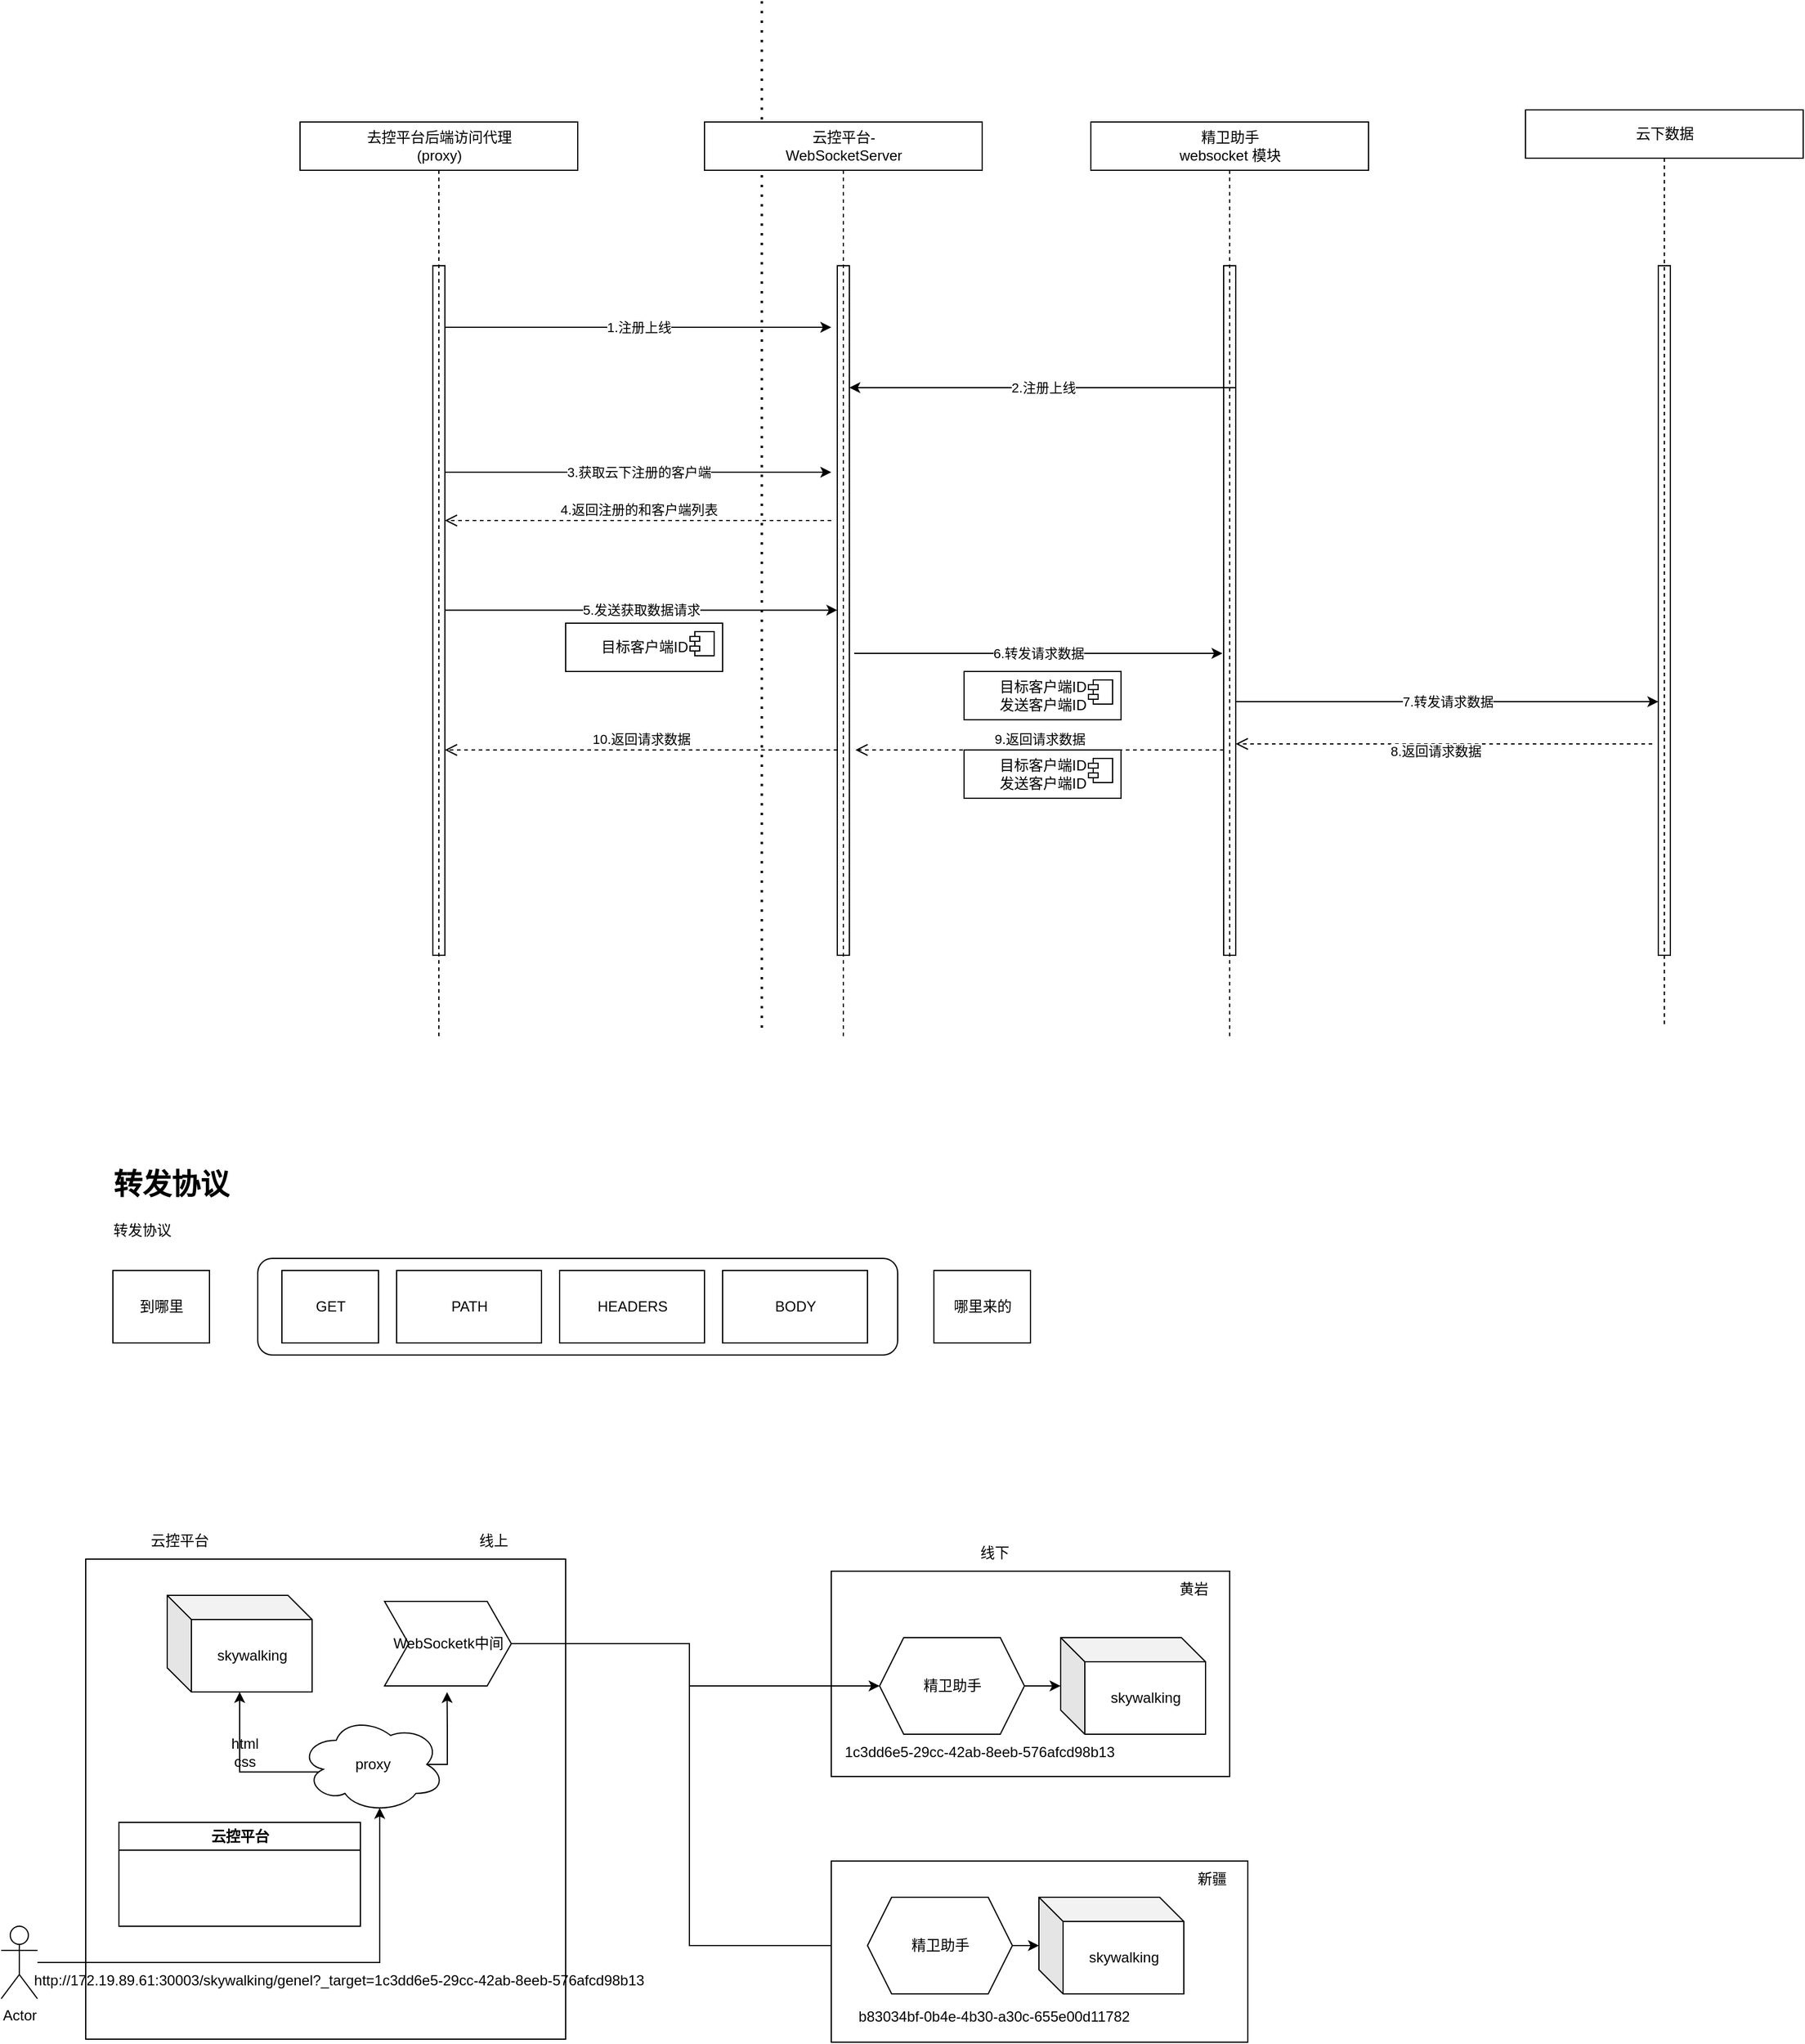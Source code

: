 <mxfile version="22.0.4" type="github">
  <diagram name="第 1 页" id="WVetOxo7rWprdEWdv1dO">
    <mxGraphModel dx="1754" dy="826" grid="1" gridSize="10" guides="1" tooltips="1" connect="1" arrows="1" fold="1" page="1" pageScale="1" pageWidth="827" pageHeight="1169" math="0" shadow="0">
      <root>
        <mxCell id="0" />
        <mxCell id="1" parent="0" />
        <mxCell id="wzpFAZ2yNTVjerZHF5mi-19" value="" style="rounded=0;whiteSpace=wrap;html=1;" parent="1" vertex="1">
          <mxGeometry x="777.5" y="1330" width="330" height="170" as="geometry" />
        </mxCell>
        <mxCell id="Lqw1DMnqhsxvav5ZPbax-16" value="" style="rounded=1;whiteSpace=wrap;html=1;" parent="1" vertex="1">
          <mxGeometry x="302.5" y="1071" width="530" height="80" as="geometry" />
        </mxCell>
        <mxCell id="MNkrM5vl-jbfUFuz_sfn-18" value="" style="html=1;points=[[0,0,0,0,5],[0,1,0,0,-5],[1,0,0,0,5],[1,1,0,0,-5]];perimeter=orthogonalPerimeter;outlineConnect=0;targetShapes=umlLifeline;portConstraint=eastwest;newEdgeStyle={&quot;curved&quot;:0,&quot;rounded&quot;:0};" parent="1" vertex="1">
          <mxGeometry x="447.5" y="249" width="10" height="571" as="geometry" />
        </mxCell>
        <mxCell id="MNkrM5vl-jbfUFuz_sfn-19" value="" style="html=1;points=[[0,0,0,0,5],[0,1,0,0,-5],[1,0,0,0,5],[1,1,0,0,-5]];perimeter=orthogonalPerimeter;outlineConnect=0;targetShapes=umlLifeline;portConstraint=eastwest;newEdgeStyle={&quot;curved&quot;:0,&quot;rounded&quot;:0};" parent="1" vertex="1">
          <mxGeometry x="782.5" y="249" width="10" height="571" as="geometry" />
        </mxCell>
        <mxCell id="MNkrM5vl-jbfUFuz_sfn-20" value="" style="html=1;points=[[0,0,0,0,5],[0,1,0,0,-5],[1,0,0,0,5],[1,1,0,0,-5]];perimeter=orthogonalPerimeter;outlineConnect=0;targetShapes=umlLifeline;portConstraint=eastwest;newEdgeStyle={&quot;curved&quot;:0,&quot;rounded&quot;:0};" parent="1" vertex="1">
          <mxGeometry x="1102.5" y="249" width="10" height="571" as="geometry" />
        </mxCell>
        <mxCell id="MNkrM5vl-jbfUFuz_sfn-21" value="" style="html=1;points=[[0,0,0,0,5],[0,1,0,0,-5],[1,0,0,0,5],[1,1,0,0,-5]];perimeter=orthogonalPerimeter;outlineConnect=0;targetShapes=umlLifeline;portConstraint=eastwest;newEdgeStyle={&quot;curved&quot;:0,&quot;rounded&quot;:0};" parent="1" vertex="1">
          <mxGeometry x="1462.5" y="249" width="10" height="571" as="geometry" />
        </mxCell>
        <mxCell id="MNkrM5vl-jbfUFuz_sfn-22" value="" style="endArrow=classic;html=1;rounded=0;" parent="1" edge="1">
          <mxGeometry relative="1" as="geometry">
            <mxPoint x="457.5" y="300" as="sourcePoint" />
            <mxPoint x="777.5" y="300" as="targetPoint" />
          </mxGeometry>
        </mxCell>
        <mxCell id="MNkrM5vl-jbfUFuz_sfn-23" value="1.注册上线" style="edgeLabel;resizable=0;html=1;align=center;verticalAlign=middle;" parent="MNkrM5vl-jbfUFuz_sfn-22" connectable="0" vertex="1">
          <mxGeometry relative="1" as="geometry" />
        </mxCell>
        <mxCell id="MNkrM5vl-jbfUFuz_sfn-26" value="" style="endArrow=classic;html=1;rounded=0;" parent="1" target="MNkrM5vl-jbfUFuz_sfn-19" edge="1">
          <mxGeometry relative="1" as="geometry">
            <mxPoint x="1112.5" y="350" as="sourcePoint" />
            <mxPoint x="1432.5" y="350" as="targetPoint" />
          </mxGeometry>
        </mxCell>
        <mxCell id="MNkrM5vl-jbfUFuz_sfn-27" value="2.注册上线" style="edgeLabel;resizable=0;html=1;align=center;verticalAlign=middle;" parent="MNkrM5vl-jbfUFuz_sfn-26" connectable="0" vertex="1">
          <mxGeometry relative="1" as="geometry" />
        </mxCell>
        <mxCell id="MNkrM5vl-jbfUFuz_sfn-28" value="" style="endArrow=none;dashed=1;html=1;dashPattern=1 3;strokeWidth=2;rounded=0;" parent="1" edge="1">
          <mxGeometry width="50" height="50" relative="1" as="geometry">
            <mxPoint x="720" y="880" as="sourcePoint" />
            <mxPoint x="720" y="30" as="targetPoint" />
          </mxGeometry>
        </mxCell>
        <mxCell id="MNkrM5vl-jbfUFuz_sfn-29" value="" style="endArrow=classic;html=1;rounded=0;" parent="1" edge="1">
          <mxGeometry relative="1" as="geometry">
            <mxPoint x="457.5" y="420" as="sourcePoint" />
            <mxPoint x="777.5" y="420" as="targetPoint" />
          </mxGeometry>
        </mxCell>
        <mxCell id="MNkrM5vl-jbfUFuz_sfn-30" value="3.获取云下注册的客户端" style="edgeLabel;resizable=0;html=1;align=center;verticalAlign=middle;" parent="MNkrM5vl-jbfUFuz_sfn-29" connectable="0" vertex="1">
          <mxGeometry relative="1" as="geometry" />
        </mxCell>
        <mxCell id="MNkrM5vl-jbfUFuz_sfn-32" value="4.返回注册的和客户端列表" style="html=1;verticalAlign=bottom;endArrow=open;dashed=1;endSize=8;curved=0;rounded=0;" parent="1" edge="1">
          <mxGeometry relative="1" as="geometry">
            <mxPoint x="777.5" y="460" as="sourcePoint" />
            <mxPoint x="457.5" y="460" as="targetPoint" />
          </mxGeometry>
        </mxCell>
        <mxCell id="MNkrM5vl-jbfUFuz_sfn-34" value="" style="endArrow=classic;html=1;rounded=0;" parent="1" source="MNkrM5vl-jbfUFuz_sfn-18" edge="1">
          <mxGeometry relative="1" as="geometry">
            <mxPoint x="462.5" y="534.21" as="sourcePoint" />
            <mxPoint x="782.5" y="534.21" as="targetPoint" />
          </mxGeometry>
        </mxCell>
        <mxCell id="MNkrM5vl-jbfUFuz_sfn-35" value="5.发送获取数据请求" style="edgeLabel;resizable=0;html=1;align=center;verticalAlign=middle;" parent="MNkrM5vl-jbfUFuz_sfn-34" connectable="0" vertex="1">
          <mxGeometry relative="1" as="geometry" />
        </mxCell>
        <mxCell id="MNkrM5vl-jbfUFuz_sfn-38" value="目标客户端ID" style="html=1;dropTarget=0;whiteSpace=wrap;" parent="1" vertex="1">
          <mxGeometry x="557.5" y="545" width="130" height="40" as="geometry" />
        </mxCell>
        <mxCell id="MNkrM5vl-jbfUFuz_sfn-39" value="" style="shape=module;jettyWidth=8;jettyHeight=4;" parent="MNkrM5vl-jbfUFuz_sfn-38" vertex="1">
          <mxGeometry x="1" width="20" height="20" relative="1" as="geometry">
            <mxPoint x="-27" y="7" as="offset" />
          </mxGeometry>
        </mxCell>
        <mxCell id="MNkrM5vl-jbfUFuz_sfn-40" value="" style="endArrow=classic;html=1;rounded=0;" parent="1" edge="1">
          <mxGeometry relative="1" as="geometry">
            <mxPoint x="796.5" y="570" as="sourcePoint" />
            <mxPoint x="1101.5" y="570" as="targetPoint" />
          </mxGeometry>
        </mxCell>
        <mxCell id="MNkrM5vl-jbfUFuz_sfn-41" value="6.转发请求数据" style="edgeLabel;resizable=0;html=1;align=center;verticalAlign=middle;" parent="MNkrM5vl-jbfUFuz_sfn-40" connectable="0" vertex="1">
          <mxGeometry relative="1" as="geometry" />
        </mxCell>
        <mxCell id="MNkrM5vl-jbfUFuz_sfn-42" value="目标客户端ID&lt;br&gt;发送客户端ID" style="html=1;dropTarget=0;whiteSpace=wrap;" parent="1" vertex="1">
          <mxGeometry x="887.5" y="585" width="130" height="40" as="geometry" />
        </mxCell>
        <mxCell id="MNkrM5vl-jbfUFuz_sfn-43" value="" style="shape=module;jettyWidth=8;jettyHeight=4;" parent="MNkrM5vl-jbfUFuz_sfn-42" vertex="1">
          <mxGeometry x="1" width="20" height="20" relative="1" as="geometry">
            <mxPoint x="-27" y="7" as="offset" />
          </mxGeometry>
        </mxCell>
        <mxCell id="MNkrM5vl-jbfUFuz_sfn-44" value="" style="endArrow=classic;html=1;rounded=0;" parent="1" target="MNkrM5vl-jbfUFuz_sfn-21" edge="1">
          <mxGeometry relative="1" as="geometry">
            <mxPoint x="1112.5" y="610" as="sourcePoint" />
            <mxPoint x="1417.5" y="610" as="targetPoint" />
          </mxGeometry>
        </mxCell>
        <mxCell id="MNkrM5vl-jbfUFuz_sfn-45" value="7.转发请求数据" style="edgeLabel;resizable=0;html=1;align=center;verticalAlign=middle;" parent="MNkrM5vl-jbfUFuz_sfn-44" connectable="0" vertex="1">
          <mxGeometry relative="1" as="geometry" />
        </mxCell>
        <mxCell id="MNkrM5vl-jbfUFuz_sfn-46" value="目标客户端ID&lt;br&gt;发送客户端ID" style="html=1;dropTarget=0;whiteSpace=wrap;" parent="1" vertex="1">
          <mxGeometry x="887.5" y="650" width="130" height="40" as="geometry" />
        </mxCell>
        <mxCell id="MNkrM5vl-jbfUFuz_sfn-47" value="" style="shape=module;jettyWidth=8;jettyHeight=4;" parent="MNkrM5vl-jbfUFuz_sfn-46" vertex="1">
          <mxGeometry x="1" width="20" height="20" relative="1" as="geometry">
            <mxPoint x="-27" y="7" as="offset" />
          </mxGeometry>
        </mxCell>
        <mxCell id="MNkrM5vl-jbfUFuz_sfn-50" value="8.返回请求数据" style="html=1;verticalAlign=bottom;endArrow=open;dashed=1;endSize=8;curved=0;rounded=0;" parent="1" edge="1">
          <mxGeometry x="0.043" y="15" relative="1" as="geometry">
            <mxPoint x="1457.5" y="645" as="sourcePoint" />
            <mxPoint x="1112.5" y="645.0" as="targetPoint" />
            <mxPoint as="offset" />
          </mxGeometry>
        </mxCell>
        <mxCell id="MNkrM5vl-jbfUFuz_sfn-51" value="9.返回请求数据" style="html=1;verticalAlign=bottom;endArrow=open;dashed=1;endSize=8;curved=0;rounded=0;" parent="1" edge="1">
          <mxGeometry relative="1" as="geometry">
            <mxPoint x="1102.5" y="650" as="sourcePoint" />
            <mxPoint x="797.5" y="650" as="targetPoint" />
          </mxGeometry>
        </mxCell>
        <mxCell id="MNkrM5vl-jbfUFuz_sfn-52" value="10.返回请求数据" style="html=1;verticalAlign=bottom;endArrow=open;dashed=1;endSize=8;curved=0;rounded=0;" parent="1" edge="1">
          <mxGeometry relative="1" as="geometry">
            <mxPoint x="782.5" y="650" as="sourcePoint" />
            <mxPoint x="457.5" y="650.0" as="targetPoint" />
          </mxGeometry>
        </mxCell>
        <mxCell id="MNkrM5vl-jbfUFuz_sfn-54" value="去控平台后端访问代理&lt;br&gt;(proxy)" style="shape=umlLifeline;perimeter=lifelinePerimeter;whiteSpace=wrap;html=1;container=1;dropTarget=0;collapsible=0;recursiveResize=0;outlineConnect=0;portConstraint=eastwest;newEdgeStyle={&quot;curved&quot;:0,&quot;rounded&quot;:0};" parent="1" vertex="1">
          <mxGeometry x="337.5" y="130" width="230" height="760" as="geometry" />
        </mxCell>
        <mxCell id="MNkrM5vl-jbfUFuz_sfn-55" value="云控平台-&lt;br style=&quot;border-color: var(--border-color);&quot;&gt;WebSocketServer" style="shape=umlLifeline;perimeter=lifelinePerimeter;whiteSpace=wrap;html=1;container=1;dropTarget=0;collapsible=0;recursiveResize=0;outlineConnect=0;portConstraint=eastwest;newEdgeStyle={&quot;curved&quot;:0,&quot;rounded&quot;:0};" parent="1" vertex="1">
          <mxGeometry x="672.5" y="130" width="230" height="760" as="geometry" />
        </mxCell>
        <mxCell id="MNkrM5vl-jbfUFuz_sfn-56" value="精卫助手&lt;br style=&quot;border-color: var(--border-color);&quot;&gt;websocket&amp;nbsp;模块" style="shape=umlLifeline;perimeter=lifelinePerimeter;whiteSpace=wrap;html=1;container=1;dropTarget=0;collapsible=0;recursiveResize=0;outlineConnect=0;portConstraint=eastwest;newEdgeStyle={&quot;curved&quot;:0,&quot;rounded&quot;:0};" parent="1" vertex="1">
          <mxGeometry x="992.5" y="130" width="230" height="760" as="geometry" />
        </mxCell>
        <mxCell id="MNkrM5vl-jbfUFuz_sfn-57" value="云下数据" style="shape=umlLifeline;perimeter=lifelinePerimeter;whiteSpace=wrap;html=1;container=1;dropTarget=0;collapsible=0;recursiveResize=0;outlineConnect=0;portConstraint=eastwest;newEdgeStyle={&quot;curved&quot;:0,&quot;rounded&quot;:0};" parent="1" vertex="1">
          <mxGeometry x="1352.5" y="120" width="230" height="760" as="geometry" />
        </mxCell>
        <mxCell id="Lqw1DMnqhsxvav5ZPbax-1" value="GET" style="rounded=0;whiteSpace=wrap;html=1;" parent="1" vertex="1">
          <mxGeometry x="322.5" y="1081" width="80" height="60" as="geometry" />
        </mxCell>
        <mxCell id="Lqw1DMnqhsxvav5ZPbax-3" value="PATH" style="rounded=0;whiteSpace=wrap;html=1;" parent="1" vertex="1">
          <mxGeometry x="417.5" y="1081" width="120" height="60" as="geometry" />
        </mxCell>
        <mxCell id="Lqw1DMnqhsxvav5ZPbax-4" value="HEADERS" style="rounded=0;whiteSpace=wrap;html=1;" parent="1" vertex="1">
          <mxGeometry x="552.5" y="1081" width="120" height="60" as="geometry" />
        </mxCell>
        <mxCell id="Lqw1DMnqhsxvav5ZPbax-5" value="BODY" style="rounded=0;whiteSpace=wrap;html=1;" parent="1" vertex="1">
          <mxGeometry x="687.5" y="1081" width="120" height="60" as="geometry" />
        </mxCell>
        <mxCell id="Lqw1DMnqhsxvav5ZPbax-6" value="到哪里" style="rounded=0;whiteSpace=wrap;html=1;" parent="1" vertex="1">
          <mxGeometry x="182.5" y="1081" width="80" height="60" as="geometry" />
        </mxCell>
        <mxCell id="Lqw1DMnqhsxvav5ZPbax-7" value="哪里来的" style="rounded=0;whiteSpace=wrap;html=1;" parent="1" vertex="1">
          <mxGeometry x="862.5" y="1081" width="80" height="60" as="geometry" />
        </mxCell>
        <mxCell id="Lqw1DMnqhsxvav5ZPbax-17" value="&lt;h1&gt;转发协议&lt;/h1&gt;&lt;p&gt;转发协议&lt;/p&gt;" style="text;html=1;strokeColor=none;fillColor=none;spacing=5;spacingTop=-20;whiteSpace=wrap;overflow=hidden;rounded=0;" parent="1" vertex="1">
          <mxGeometry x="177.5" y="990" width="190" height="70" as="geometry" />
        </mxCell>
        <mxCell id="wzpFAZ2yNTVjerZHF5mi-1" value="" style="whiteSpace=wrap;html=1;aspect=fixed;" parent="1" vertex="1">
          <mxGeometry x="160" y="1320" width="397.5" height="397.5" as="geometry" />
        </mxCell>
        <mxCell id="wzpFAZ2yNTVjerZHF5mi-2" value="skywalking" style="shape=cube;whiteSpace=wrap;html=1;boundedLbl=1;backgroundOutline=1;darkOpacity=0.05;darkOpacity2=0.1;" parent="1" vertex="1">
          <mxGeometry x="227.5" y="1350" width="120" height="80" as="geometry" />
        </mxCell>
        <mxCell id="wzpFAZ2yNTVjerZHF5mi-10" style="edgeStyle=orthogonalEdgeStyle;rounded=0;orthogonalLoop=1;jettySize=auto;html=1;exitX=0.172;exitY=0.578;exitDx=0;exitDy=0;exitPerimeter=0;" parent="1" source="wzpFAZ2yNTVjerZHF5mi-3" target="wzpFAZ2yNTVjerZHF5mi-2" edge="1">
          <mxGeometry relative="1" as="geometry">
            <Array as="points">
              <mxPoint x="287.5" y="1496" />
            </Array>
          </mxGeometry>
        </mxCell>
        <mxCell id="wzpFAZ2yNTVjerZHF5mi-13" style="edgeStyle=orthogonalEdgeStyle;rounded=0;orthogonalLoop=1;jettySize=auto;html=1;entryX=0.493;entryY=1.073;entryDx=0;entryDy=0;entryPerimeter=0;exitX=0.875;exitY=0.5;exitDx=0;exitDy=0;exitPerimeter=0;" parent="1" source="wzpFAZ2yNTVjerZHF5mi-3" target="wzpFAZ2yNTVjerZHF5mi-15" edge="1">
          <mxGeometry relative="1" as="geometry">
            <Array as="points">
              <mxPoint x="459.5" y="1490" />
              <mxPoint x="459.5" y="1460" />
            </Array>
          </mxGeometry>
        </mxCell>
        <mxCell id="wzpFAZ2yNTVjerZHF5mi-3" value="proxy" style="ellipse;shape=cloud;whiteSpace=wrap;html=1;" parent="1" vertex="1">
          <mxGeometry x="337.5" y="1450" width="120" height="80" as="geometry" />
        </mxCell>
        <mxCell id="wzpFAZ2yNTVjerZHF5mi-5" value="线上" style="text;html=1;strokeColor=none;fillColor=none;align=center;verticalAlign=middle;whiteSpace=wrap;rounded=0;" parent="1" vertex="1">
          <mxGeometry x="467.5" y="1290" width="60" height="30" as="geometry" />
        </mxCell>
        <mxCell id="wzpFAZ2yNTVjerZHF5mi-6" value="线下" style="text;html=1;strokeColor=none;fillColor=none;align=center;verticalAlign=middle;whiteSpace=wrap;rounded=0;" parent="1" vertex="1">
          <mxGeometry x="882.5" y="1300" width="60" height="30" as="geometry" />
        </mxCell>
        <mxCell id="wzpFAZ2yNTVjerZHF5mi-7" value="Actor" style="shape=umlActor;verticalLabelPosition=bottom;verticalAlign=top;html=1;outlineConnect=0;" parent="1" vertex="1">
          <mxGeometry x="90" y="1624" width="30" height="60" as="geometry" />
        </mxCell>
        <mxCell id="wzpFAZ2yNTVjerZHF5mi-8" style="edgeStyle=orthogonalEdgeStyle;rounded=0;orthogonalLoop=1;jettySize=auto;html=1;entryX=0.55;entryY=0.95;entryDx=0;entryDy=0;entryPerimeter=0;" parent="1" source="wzpFAZ2yNTVjerZHF5mi-7" target="wzpFAZ2yNTVjerZHF5mi-3" edge="1">
          <mxGeometry relative="1" as="geometry" />
        </mxCell>
        <mxCell id="wzpFAZ2yNTVjerZHF5mi-11" value="http://172.19.89.61:30003/skywalking/genel?_target=1c3dd6e5-29cc-42ab-8eeb-576afcd98b13" style="text;html=1;strokeColor=none;fillColor=none;align=center;verticalAlign=middle;whiteSpace=wrap;rounded=0;" parent="1" vertex="1">
          <mxGeometry x="95" y="1654" width="550" height="30" as="geometry" />
        </mxCell>
        <mxCell id="wzpFAZ2yNTVjerZHF5mi-12" value="html&lt;br&gt;css" style="text;html=1;strokeColor=none;fillColor=none;align=center;verticalAlign=middle;whiteSpace=wrap;rounded=0;" parent="1" vertex="1">
          <mxGeometry x="261.5" y="1465" width="60" height="30" as="geometry" />
        </mxCell>
        <mxCell id="wzpFAZ2yNTVjerZHF5mi-14" value="skywalking" style="shape=cube;whiteSpace=wrap;html=1;boundedLbl=1;backgroundOutline=1;darkOpacity=0.05;darkOpacity2=0.1;" parent="1" vertex="1">
          <mxGeometry x="967.5" y="1385" width="120" height="80" as="geometry" />
        </mxCell>
        <mxCell id="wzpFAZ2yNTVjerZHF5mi-30" style="edgeStyle=orthogonalEdgeStyle;rounded=0;orthogonalLoop=1;jettySize=auto;html=1;" parent="1" source="wzpFAZ2yNTVjerZHF5mi-15" target="wzpFAZ2yNTVjerZHF5mi-28" edge="1">
          <mxGeometry relative="1" as="geometry">
            <Array as="points">
              <mxPoint x="660" y="1390" />
              <mxPoint x="660" y="1425" />
            </Array>
          </mxGeometry>
        </mxCell>
        <mxCell id="wzpFAZ2yNTVjerZHF5mi-31" style="edgeStyle=orthogonalEdgeStyle;rounded=0;orthogonalLoop=1;jettySize=auto;html=1;entryX=0;entryY=0.5;entryDx=0;entryDy=0;" parent="1" source="wzpFAZ2yNTVjerZHF5mi-15" target="wzpFAZ2yNTVjerZHF5mi-29" edge="1">
          <mxGeometry relative="1" as="geometry" />
        </mxCell>
        <mxCell id="wzpFAZ2yNTVjerZHF5mi-15" value="WebSocketk中间" style="shape=step;perimeter=stepPerimeter;whiteSpace=wrap;html=1;fixedSize=1;" parent="1" vertex="1">
          <mxGeometry x="407.5" y="1355" width="105" height="70" as="geometry" />
        </mxCell>
        <mxCell id="wzpFAZ2yNTVjerZHF5mi-18" value="云控平台" style="text;html=1;strokeColor=none;fillColor=none;align=center;verticalAlign=middle;whiteSpace=wrap;rounded=0;" parent="1" vertex="1">
          <mxGeometry x="207.5" y="1290" width="60" height="30" as="geometry" />
        </mxCell>
        <mxCell id="wzpFAZ2yNTVjerZHF5mi-20" value="" style="rounded=0;whiteSpace=wrap;html=1;" parent="1" vertex="1">
          <mxGeometry x="777.5" y="1570" width="345" height="150" as="geometry" />
        </mxCell>
        <mxCell id="wzpFAZ2yNTVjerZHF5mi-21" value="skywalking" style="shape=cube;whiteSpace=wrap;html=1;boundedLbl=1;backgroundOutline=1;darkOpacity=0.05;darkOpacity2=0.1;" parent="1" vertex="1">
          <mxGeometry x="949.5" y="1600" width="120" height="80" as="geometry" />
        </mxCell>
        <mxCell id="wzpFAZ2yNTVjerZHF5mi-24" value="黄岩" style="text;html=1;strokeColor=none;fillColor=none;align=center;verticalAlign=middle;whiteSpace=wrap;rounded=0;" parent="1" vertex="1">
          <mxGeometry x="1047.5" y="1330" width="60" height="30" as="geometry" />
        </mxCell>
        <mxCell id="wzpFAZ2yNTVjerZHF5mi-25" value="新疆" style="text;html=1;strokeColor=none;fillColor=none;align=center;verticalAlign=middle;whiteSpace=wrap;rounded=0;" parent="1" vertex="1">
          <mxGeometry x="1062.5" y="1570" width="60" height="30" as="geometry" />
        </mxCell>
        <mxCell id="wzpFAZ2yNTVjerZHF5mi-26" value="1c3dd6e5-29cc-42ab-8eeb-576afcd98b13" style="text;html=1;strokeColor=none;fillColor=none;align=center;verticalAlign=middle;whiteSpace=wrap;rounded=0;" parent="1" vertex="1">
          <mxGeometry x="752.5" y="1465" width="295" height="30" as="geometry" />
        </mxCell>
        <mxCell id="wzpFAZ2yNTVjerZHF5mi-27" value="b83034bf-0b4e-4b30-a30c-655e00d11782" style="text;html=1;strokeColor=none;fillColor=none;align=center;verticalAlign=middle;whiteSpace=wrap;rounded=0;" parent="1" vertex="1">
          <mxGeometry x="764.5" y="1684" width="295" height="30" as="geometry" />
        </mxCell>
        <mxCell id="wzpFAZ2yNTVjerZHF5mi-28" value="精卫助手" style="shape=hexagon;perimeter=hexagonPerimeter2;whiteSpace=wrap;html=1;fixedSize=1;" parent="1" vertex="1">
          <mxGeometry x="817.5" y="1385" width="120" height="80" as="geometry" />
        </mxCell>
        <mxCell id="2UpnGSKjC5STj2f3-a9j-2" style="edgeStyle=orthogonalEdgeStyle;rounded=0;orthogonalLoop=1;jettySize=auto;html=1;exitX=1;exitY=0.5;exitDx=0;exitDy=0;" edge="1" parent="1" source="wzpFAZ2yNTVjerZHF5mi-29" target="wzpFAZ2yNTVjerZHF5mi-21">
          <mxGeometry relative="1" as="geometry" />
        </mxCell>
        <mxCell id="wzpFAZ2yNTVjerZHF5mi-29" value="精卫助手" style="shape=hexagon;perimeter=hexagonPerimeter2;whiteSpace=wrap;html=1;fixedSize=1;" parent="1" vertex="1">
          <mxGeometry x="807.5" y="1600" width="120" height="80" as="geometry" />
        </mxCell>
        <mxCell id="wzpFAZ2yNTVjerZHF5mi-32" value="云控平台" style="swimlane;whiteSpace=wrap;html=1;fillColor=#FFFFFF;" parent="1" vertex="1">
          <mxGeometry x="187.5" y="1538" width="200" height="86" as="geometry" />
        </mxCell>
        <mxCell id="2UpnGSKjC5STj2f3-a9j-3" style="edgeStyle=orthogonalEdgeStyle;rounded=0;orthogonalLoop=1;jettySize=auto;html=1;exitX=1;exitY=0.5;exitDx=0;exitDy=0;entryX=-0.001;entryY=0.489;entryDx=0;entryDy=0;entryPerimeter=0;" edge="1" parent="1" source="wzpFAZ2yNTVjerZHF5mi-28" target="wzpFAZ2yNTVjerZHF5mi-14">
          <mxGeometry relative="1" as="geometry" />
        </mxCell>
      </root>
    </mxGraphModel>
  </diagram>
</mxfile>
